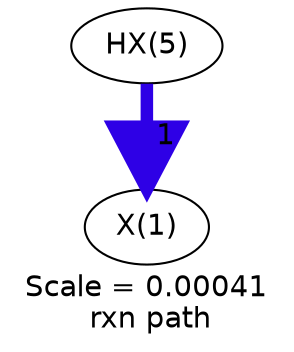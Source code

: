 digraph reaction_paths {
center=1;
s54 -> s53[fontname="Helvetica", style="setlinewidth(6)", arrowsize=3, color="0.7, 1.5, 0.9"
, label=" 1"];
s53 [ fontname="Helvetica", label="X(1)"];
s54 [ fontname="Helvetica", label="HX(5)"];
 label = "Scale = 0.00041\l rxn path";
 fontname = "Helvetica";
}
